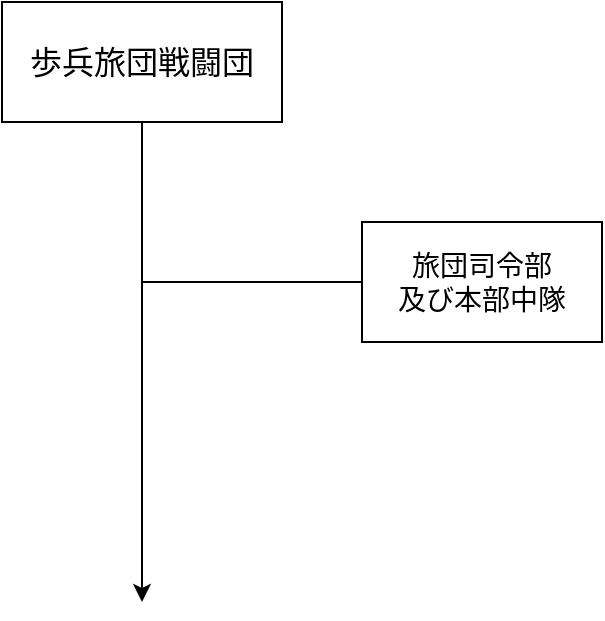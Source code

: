<mxfile version="21.7.4" type="github">
  <diagram id="prtHgNgQTEPvFCAcTncT" name="Page-1">
    <mxGraphModel dx="1434" dy="768" grid="1" gridSize="10" guides="1" tooltips="1" connect="1" arrows="1" fold="1" page="1" pageScale="1" pageWidth="827" pageHeight="1169" math="0" shadow="0">
      <root>
        <mxCell id="0" />
        <mxCell id="1" parent="0" />
        <mxCell id="buX2rn0j0Ipx8Q19kB1j-3" style="edgeStyle=orthogonalEdgeStyle;rounded=0;orthogonalLoop=1;jettySize=auto;html=1;" edge="1" parent="1" source="buX2rn0j0Ipx8Q19kB1j-1">
          <mxGeometry relative="1" as="geometry">
            <mxPoint x="400" y="320" as="targetPoint" />
          </mxGeometry>
        </mxCell>
        <mxCell id="buX2rn0j0Ipx8Q19kB1j-1" value="&lt;font style=&quot;font-size: 16px;&quot;&gt;歩兵旅団戦闘団&lt;/font&gt;" style="rounded=0;whiteSpace=wrap;html=1;" vertex="1" parent="1">
          <mxGeometry x="330" y="20" width="140" height="60" as="geometry" />
        </mxCell>
        <mxCell id="buX2rn0j0Ipx8Q19kB1j-5" style="edgeStyle=orthogonalEdgeStyle;rounded=0;orthogonalLoop=1;jettySize=auto;html=1;endArrow=none;endFill=0;" edge="1" parent="1" source="buX2rn0j0Ipx8Q19kB1j-4">
          <mxGeometry relative="1" as="geometry">
            <mxPoint x="400" y="160" as="targetPoint" />
          </mxGeometry>
        </mxCell>
        <mxCell id="buX2rn0j0Ipx8Q19kB1j-4" value="&lt;font style=&quot;font-size: 14px;&quot;&gt;旅団司令部&lt;br&gt;及び本部中隊&lt;/font&gt;" style="rounded=0;whiteSpace=wrap;html=1;" vertex="1" parent="1">
          <mxGeometry x="510" y="130" width="120" height="60" as="geometry" />
        </mxCell>
      </root>
    </mxGraphModel>
  </diagram>
</mxfile>

